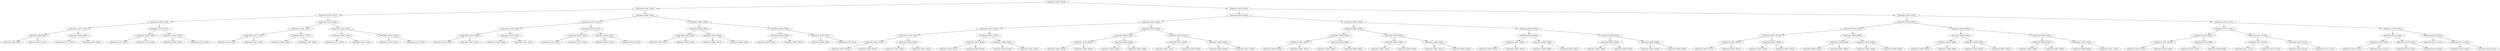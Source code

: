 digraph G{
1259446802 [label="Node{data=[5872, 5872]}"]
1259446802 -> 432257080
432257080 [label="Node{data=[3344, 3344]}"]
432257080 -> 602099411
602099411 [label="Node{data=[3251, 3251]}"]
602099411 -> 465200306
465200306 [label="Node{data=[1939, 1939]}"]
465200306 -> 1576883429
1576883429 [label="Node{data=[1837, 1837]}"]
1576883429 -> 1501242650
1501242650 [label="Node{data=[988, 988]}"]
1501242650 -> 1616346416
1616346416 [label="Node{data=[959, 959]}"]
1501242650 -> 671095420
671095420 [label="Node{data=[1815, 1815]}"]
1576883429 -> 535636453
535636453 [label="Node{data=[1858, 1858]}"]
535636453 -> 532581623
532581623 [label="Node{data=[1857, 1857]}"]
535636453 -> 1155255501
1155255501 [label="Node{data=[1859, 1859]}"]
465200306 -> 1822490064
1822490064 [label="Node{data=[3247, 3247]}"]
1822490064 -> 443831200
443831200 [label="Node{data=[2296, 2296]}"]
443831200 -> 1900461357
1900461357 [label="Node{data=[1947, 1947]}"]
443831200 -> 1809955436
1809955436 [label="Node{data=[3238, 3238]}"]
1822490064 -> 12883133
12883133 [label="Node{data=[3249, 3249]}"]
12883133 -> 949304918
949304918 [label="Node{data=[3248, 3248]}"]
12883133 -> 2097038268
2097038268 [label="Node{data=[3250, 3250]}"]
602099411 -> 439006357
439006357 [label="Node{data=[3333, 3333]}"]
439006357 -> 1055894033
1055894033 [label="Node{data=[3255, 3255]}"]
1055894033 -> 790189076
790189076 [label="Node{data=[3253, 3253]}"]
790189076 -> 569643496
569643496 [label="Node{data=[3252, 3252]}"]
790189076 -> 1849001823
1849001823 [label="Node{data=[3254, 3254]}"]
1055894033 -> 759764906
759764906 [label="Node{data=[3257, 3257]}"]
759764906 -> 1209356259
1209356259 [label="Node{data=[3256, 3256]}"]
759764906 -> 1240427608
1240427608 [label="Node{data=[3258, 3258]}"]
439006357 -> 186778949
186778949 [label="Node{data=[3340, 3340]}"]
186778949 -> 1848883148
1848883148 [label="Node{data=[3338, 3338]}"]
1848883148 -> 213620670
213620670 [label="Node{data=[3337, 3337]}"]
1848883148 -> 1048885213
1048885213 [label="Node{data=[3339, 3339]}"]
186778949 -> 630687077
630687077 [label="Node{data=[3342, 3342]}"]
630687077 -> 1449774028
1449774028 [label="Node{data=[3341, 3341]}"]
630687077 -> 113225944
113225944 [label="Node{data=[3343, 3343]}"]
432257080 -> 488560013
488560013 [label="Node{data=[5442, 5442]}"]
488560013 -> 79419366
79419366 [label="Node{data=[3352, 3352]}"]
79419366 -> 471096086
471096086 [label="Node{data=[3348, 3348]}"]
471096086 -> 1742082364
1742082364 [label="Node{data=[3346, 3346]}"]
1742082364 -> 202310390
202310390 [label="Node{data=[3345, 3345]}"]
1742082364 -> 1448210550
1448210550 [label="Node{data=[3347, 3347]}"]
471096086 -> 1747176769
1747176769 [label="Node{data=[3350, 3350]}"]
1747176769 -> 1059810952
1059810952 [label="Node{data=[3349, 3349]}"]
1747176769 -> 1271382825
1271382825 [label="Node{data=[3351, 3351]}"]
79419366 -> 306989159
306989159 [label="Node{data=[4764, 4764]}"]
306989159 -> 1685313194
1685313194 [label="Node{data=[3354, 3354]}"]
1685313194 -> 4766594
4766594 [label="Node{data=[3353, 3353]}"]
1685313194 -> 1969487401
1969487401 [label="Node{data=[3738, 3738]}"]
306989159 -> 94146450
94146450 [label="Node{data=[5420, 5420]}"]
94146450 -> 2132860685
2132860685 [label="Node{data=[5391, 5391]}"]
94146450 -> 980549568
980549568 [label="Node{data=[5434, 5434]}"]
488560013 -> 1351212049
1351212049 [label="Node{data=[5864, 5864]}"]
1351212049 -> 822618509
822618509 [label="Node{data=[5860, 5860]}"]
822618509 -> 1210662934
1210662934 [label="Node{data=[5858, 5858]}"]
1210662934 -> 2098407724
2098407724 [label="Node{data=[5857, 5857]}"]
1210662934 -> 1667505099
1667505099 [label="Node{data=[5859, 5859]}"]
822618509 -> 324014699
324014699 [label="Node{data=[5862, 5862]}"]
324014699 -> 301713895
301713895 [label="Node{data=[5861, 5861]}"]
324014699 -> 1967507645
1967507645 [label="Node{data=[5863, 5863]}"]
1351212049 -> 918306717
918306717 [label="Node{data=[5868, 5868]}"]
918306717 -> 636268651
636268651 [label="Node{data=[5866, 5866]}"]
636268651 -> 1779950016
1779950016 [label="Node{data=[5865, 5865]}"]
636268651 -> 827120671
827120671 [label="Node{data=[5867, 5867]}"]
918306717 -> 1725652348
1725652348 [label="Node{data=[5870, 5870]}"]
1725652348 -> 645191204
645191204 [label="Node{data=[5869, 5869]}"]
1725652348 -> 1933064907
1933064907 [label="Node{data=[5871, 5871]}"]
1259446802 -> 608414871
608414871 [label="Node{data=[9070, 9070]}"]
608414871 -> 416228830
416228830 [label="Node{data=[9038, 9038]}"]
416228830 -> 403309845
403309845 [label="Node{data=[9022, 9022]}"]
403309845 -> 718707389
718707389 [label="Node{data=[9014, 9014]}"]
718707389 -> 331922532
331922532 [label="Node{data=[7028, 7028]}"]
331922532 -> 1925749270
1925749270 [label="Node{data=[5901, 5901]}"]
1925749270 -> 975313911
975313911 [label="Node{data=[5873, 5873]}"]
1925749270 -> 608140668
608140668 [label="Node{data=[5923, 5923]}"]
331922532 -> 1925373443
1925373443 [label="Node{data=[8483, 8483]}"]
1925373443 -> 1156375143
1156375143 [label="Node{data=[7249, 7249]}"]
1925373443 -> 1857795246
1857795246 [label="Node{data=[9013, 9013]}"]
718707389 -> 825286808
825286808 [label="Node{data=[9018, 9018]}"]
825286808 -> 1432748667
1432748667 [label="Node{data=[9016, 9016]}"]
1432748667 -> 1991916906
1991916906 [label="Node{data=[9015, 9015]}"]
1432748667 -> 1167587799
1167587799 [label="Node{data=[9017, 9017]}"]
825286808 -> 1939207645
1939207645 [label="Node{data=[9020, 9020]}"]
1939207645 -> 369443854
369443854 [label="Node{data=[9019, 9019]}"]
1939207645 -> 829651657
829651657 [label="Node{data=[9021, 9021]}"]
403309845 -> 1263559793
1263559793 [label="Node{data=[9030, 9030]}"]
1263559793 -> 389499867
389499867 [label="Node{data=[9026, 9026]}"]
389499867 -> 724457479
724457479 [label="Node{data=[9024, 9024]}"]
724457479 -> 18991769
18991769 [label="Node{data=[9023, 9023]}"]
724457479 -> 1234847008
1234847008 [label="Node{data=[9025, 9025]}"]
389499867 -> 1683928667
1683928667 [label="Node{data=[9028, 9028]}"]
1683928667 -> 1038689463
1038689463 [label="Node{data=[9027, 9027]}"]
1683928667 -> 840123537
840123537 [label="Node{data=[9029, 9029]}"]
1263559793 -> 691778742
691778742 [label="Node{data=[9034, 9034]}"]
691778742 -> 952509348
952509348 [label="Node{data=[9032, 9032]}"]
952509348 -> 1291740311
1291740311 [label="Node{data=[9031, 9031]}"]
952509348 -> 1684117077
1684117077 [label="Node{data=[9033, 9033]}"]
691778742 -> 277549163
277549163 [label="Node{data=[9036, 9036]}"]
277549163 -> 433707741
433707741 [label="Node{data=[9035, 9035]}"]
277549163 -> 649912237
649912237 [label="Node{data=[9037, 9037]}"]
416228830 -> 1317479953
1317479953 [label="Node{data=[9054, 9054]}"]
1317479953 -> 105344994
105344994 [label="Node{data=[9046, 9046]}"]
105344994 -> 1369391813
1369391813 [label="Node{data=[9042, 9042]}"]
1369391813 -> 295616236
295616236 [label="Node{data=[9040, 9040]}"]
295616236 -> 1717478752
1717478752 [label="Node{data=[9039, 9039]}"]
295616236 -> 1541140022
1541140022 [label="Node{data=[9041, 9041]}"]
1369391813 -> 1895372514
1895372514 [label="Node{data=[9044, 9044]}"]
1895372514 -> 343191503
343191503 [label="Node{data=[9043, 9043]}"]
1895372514 -> 127036804
127036804 [label="Node{data=[9045, 9045]}"]
105344994 -> 54303006
54303006 [label="Node{data=[9050, 9050]}"]
54303006 -> 1003147677
1003147677 [label="Node{data=[9048, 9048]}"]
1003147677 -> 183573500
183573500 [label="Node{data=[9047, 9047]}"]
1003147677 -> 513522027
513522027 [label="Node{data=[9049, 9049]}"]
54303006 -> 2038966223
2038966223 [label="Node{data=[9052, 9052]}"]
2038966223 -> 337856346
337856346 [label="Node{data=[9051, 9051]}"]
2038966223 -> 370118873
370118873 [label="Node{data=[9053, 9053]}"]
1317479953 -> 1436296082
1436296082 [label="Node{data=[9062, 9062]}"]
1436296082 -> 1838338225
1838338225 [label="Node{data=[9058, 9058]}"]
1838338225 -> 1669682126
1669682126 [label="Node{data=[9056, 9056]}"]
1669682126 -> 157716031
157716031 [label="Node{data=[9055, 9055]}"]
1669682126 -> 1037220914
1037220914 [label="Node{data=[9057, 9057]}"]
1838338225 -> 1178530913
1178530913 [label="Node{data=[9060, 9060]}"]
1178530913 -> 258790475
258790475 [label="Node{data=[9059, 9059]}"]
1178530913 -> 843490543
843490543 [label="Node{data=[9061, 9061]}"]
1436296082 -> 450735545
450735545 [label="Node{data=[9066, 9066]}"]
450735545 -> 728878975
728878975 [label="Node{data=[9064, 9064]}"]
728878975 -> 1112967382
1112967382 [label="Node{data=[9063, 9063]}"]
728878975 -> 1169173935
1169173935 [label="Node{data=[9065, 9065]}"]
450735545 -> 855109829
855109829 [label="Node{data=[9068, 9068]}"]
855109829 -> 391699411
391699411 [label="Node{data=[9067, 9067]}"]
855109829 -> 1631515094
1631515094 [label="Node{data=[9069, 9069]}"]
608414871 -> 623342859
623342859 [label="Node{data=[9102, 9102]}"]
623342859 -> 677103794
677103794 [label="Node{data=[9086, 9086]}"]
677103794 -> 2030835753
2030835753 [label="Node{data=[9078, 9078]}"]
2030835753 -> 1865082527
1865082527 [label="Node{data=[9074, 9074]}"]
1865082527 -> 1899714908
1899714908 [label="Node{data=[9072, 9072]}"]
1899714908 -> 122884497
122884497 [label="Node{data=[9071, 9071]}"]
1899714908 -> 512199682
512199682 [label="Node{data=[9073, 9073]}"]
1865082527 -> 639733587
639733587 [label="Node{data=[9076, 9076]}"]
639733587 -> 226218866
226218866 [label="Node{data=[9075, 9075]}"]
639733587 -> 305894613
305894613 [label="Node{data=[9077, 9077]}"]
2030835753 -> 822017292
822017292 [label="Node{data=[9082, 9082]}"]
822017292 -> 437233495
437233495 [label="Node{data=[9080, 9080]}"]
437233495 -> 1228670759
1228670759 [label="Node{data=[9079, 9079]}"]
437233495 -> 133152745
133152745 [label="Node{data=[9081, 9081]}"]
822017292 -> 1086203013
1086203013 [label="Node{data=[9084, 9084]}"]
1086203013 -> 669783770
669783770 [label="Node{data=[9083, 9083]}"]
1086203013 -> 247478335
247478335 [label="Node{data=[9085, 9085]}"]
677103794 -> 1948962553
1948962553 [label="Node{data=[9094, 9094]}"]
1948962553 -> 1166104309
1166104309 [label="Node{data=[9090, 9090]}"]
1166104309 -> 35439193
35439193 [label="Node{data=[9088, 9088]}"]
35439193 -> 227677157
227677157 [label="Node{data=[9087, 9087]}"]
35439193 -> 804080040
804080040 [label="Node{data=[9089, 9089]}"]
1166104309 -> 1620345950
1620345950 [label="Node{data=[9092, 9092]}"]
1620345950 -> 83790879
83790879 [label="Node{data=[9091, 9091]}"]
1620345950 -> 426687070
426687070 [label="Node{data=[9093, 9093]}"]
1948962553 -> 1552613586
1552613586 [label="Node{data=[9098, 9098]}"]
1552613586 -> 419027305
419027305 [label="Node{data=[9096, 9096]}"]
419027305 -> 1754738717
1754738717 [label="Node{data=[9095, 9095]}"]
419027305 -> 80206619
80206619 [label="Node{data=[9097, 9097]}"]
1552613586 -> 13551297
13551297 [label="Node{data=[9100, 9100]}"]
13551297 -> 1445623072
1445623072 [label="Node{data=[9099, 9099]}"]
13551297 -> 124563488
124563488 [label="Node{data=[9101, 9101]}"]
623342859 -> 1028238549
1028238549 [label="Node{data=[9118, 9118]}"]
1028238549 -> 1262984563
1262984563 [label="Node{data=[9110, 9110]}"]
1262984563 -> 1321300558
1321300558 [label="Node{data=[9106, 9106]}"]
1321300558 -> 743323142
743323142 [label="Node{data=[9104, 9104]}"]
743323142 -> 1544620126
1544620126 [label="Node{data=[9103, 9103]}"]
743323142 -> 726317738
726317738 [label="Node{data=[9105, 9105]}"]
1321300558 -> 1859972751
1859972751 [label="Node{data=[9108, 9108]}"]
1859972751 -> 872352596
872352596 [label="Node{data=[9107, 9107]}"]
1859972751 -> 1744348813
1744348813 [label="Node{data=[9109, 9109]}"]
1262984563 -> 421125938
421125938 [label="Node{data=[9114, 9114]}"]
421125938 -> 280551944
280551944 [label="Node{data=[9112, 9112]}"]
280551944 -> 1540812512
1540812512 [label="Node{data=[9111, 9111]}"]
280551944 -> 2042165209
2042165209 [label="Node{data=[9113, 9113]}"]
421125938 -> 781146003
781146003 [label="Node{data=[9116, 9116]}"]
781146003 -> 2045790440
2045790440 [label="Node{data=[9115, 9115]}"]
781146003 -> 356321496
356321496 [label="Node{data=[9117, 9117]}"]
1028238549 -> 730149785
730149785 [label="Node{data=[9126, 9126]}"]
730149785 -> 2137184949
2137184949 [label="Node{data=[9122, 9122]}"]
2137184949 -> 70150841
70150841 [label="Node{data=[9120, 9120]}"]
70150841 -> 2041104684
2041104684 [label="Node{data=[9119, 9119]}"]
70150841 -> 2066949243
2066949243 [label="Node{data=[9121, 9121]}"]
2137184949 -> 317587162
317587162 [label="Node{data=[9124, 9124]}"]
317587162 -> 1700869532
1700869532 [label="Node{data=[9123, 9123]}"]
317587162 -> 1522495925
1522495925 [label="Node{data=[9125, 9125]}"]
730149785 -> 952997477
952997477 [label="Node{data=[9128, 9128]}"]
952997477 -> 1160488072
1160488072 [label="Node{data=[9127, 9127]}"]
952997477 -> 696951908
696951908 [label="Node{data=[9130, 9130]}"]
696951908 -> 135879225
135879225 [label="Node{data=[9129, 9129]}"]
696951908 -> 1546886113
1546886113 [label="Node{data=[9131, 9131]}"]
}